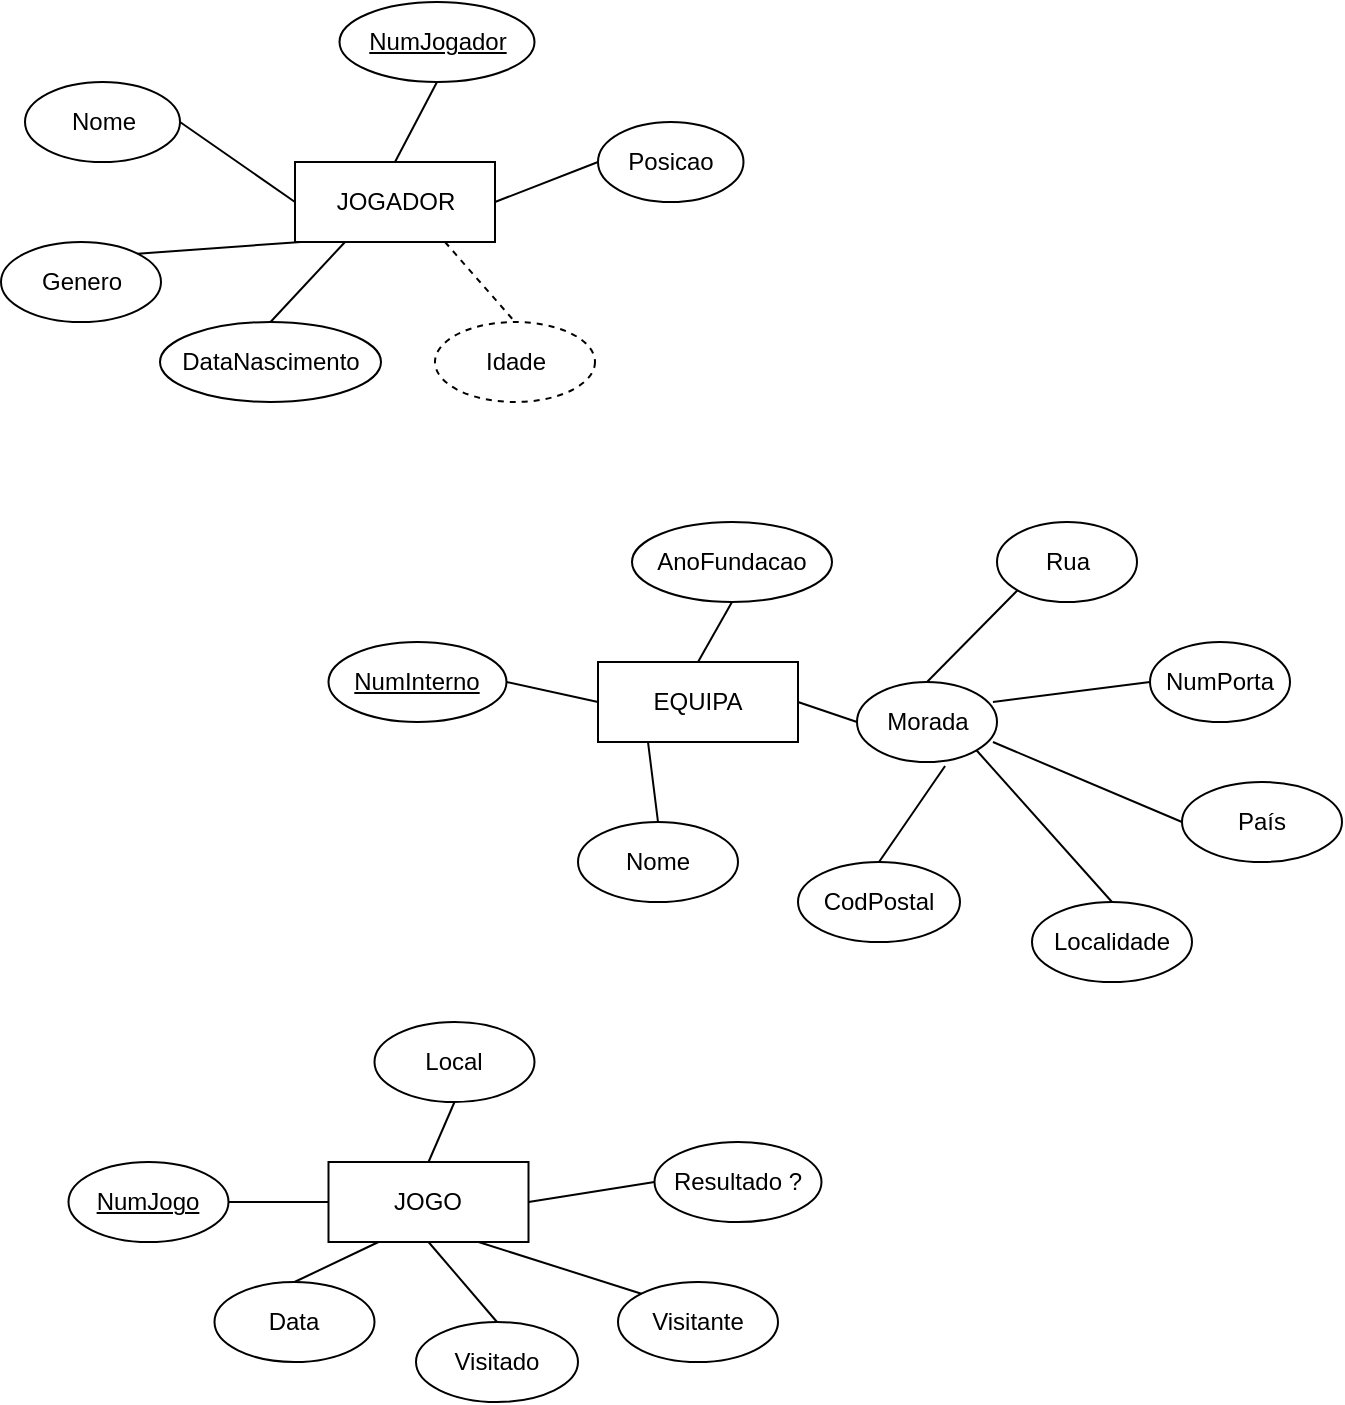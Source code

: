 <mxfile version="24.7.16">
  <diagram name="Página-1" id="kcIxKAWgCtaz62oegx_W">
    <mxGraphModel dx="1194" dy="750" grid="1" gridSize="10" guides="1" tooltips="1" connect="1" arrows="1" fold="1" page="1" pageScale="1" pageWidth="2339" pageHeight="3300" math="0" shadow="0">
      <root>
        <mxCell id="0" />
        <mxCell id="1" parent="0" />
        <mxCell id="7aNGyFdgT1ng_6vokH2H-2" value="EQUIPA" style="whiteSpace=wrap;html=1;align=center;" parent="1" vertex="1">
          <mxGeometry x="1049" y="510" width="100" height="40" as="geometry" />
        </mxCell>
        <mxCell id="7aNGyFdgT1ng_6vokH2H-3" value="NumInterno" style="ellipse;whiteSpace=wrap;html=1;align=center;fontStyle=4;" parent="1" vertex="1">
          <mxGeometry x="914.25" y="500" width="89" height="40" as="geometry" />
        </mxCell>
        <mxCell id="7aNGyFdgT1ng_6vokH2H-4" value="Nome" style="ellipse;whiteSpace=wrap;html=1;align=center;" parent="1" vertex="1">
          <mxGeometry x="1039" y="590" width="80" height="40" as="geometry" />
        </mxCell>
        <mxCell id="7aNGyFdgT1ng_6vokH2H-5" value="" style="endArrow=none;html=1;rounded=0;exitX=0;exitY=0.5;exitDx=0;exitDy=0;entryX=1;entryY=0.5;entryDx=0;entryDy=0;" parent="1" source="7aNGyFdgT1ng_6vokH2H-2" target="7aNGyFdgT1ng_6vokH2H-3" edge="1">
          <mxGeometry relative="1" as="geometry">
            <mxPoint x="1059" y="690" as="sourcePoint" />
            <mxPoint x="1219" y="690" as="targetPoint" />
          </mxGeometry>
        </mxCell>
        <mxCell id="7aNGyFdgT1ng_6vokH2H-6" value="" style="endArrow=none;html=1;rounded=0;entryX=0.5;entryY=0;entryDx=0;entryDy=0;exitX=0.25;exitY=1;exitDx=0;exitDy=0;" parent="1" source="7aNGyFdgT1ng_6vokH2H-2" target="7aNGyFdgT1ng_6vokH2H-4" edge="1">
          <mxGeometry relative="1" as="geometry">
            <mxPoint x="1045" y="530" as="sourcePoint" />
            <mxPoint x="939" y="630" as="targetPoint" />
          </mxGeometry>
        </mxCell>
        <mxCell id="7aNGyFdgT1ng_6vokH2H-7" value="Morada" style="ellipse;whiteSpace=wrap;html=1;align=center;" parent="1" vertex="1">
          <mxGeometry x="1178.5" y="520" width="70" height="40" as="geometry" />
        </mxCell>
        <mxCell id="7aNGyFdgT1ng_6vokH2H-8" value="" style="endArrow=none;html=1;rounded=0;exitX=0;exitY=0.5;exitDx=0;exitDy=0;entryX=1;entryY=0.5;entryDx=0;entryDy=0;" parent="1" source="7aNGyFdgT1ng_6vokH2H-7" target="7aNGyFdgT1ng_6vokH2H-2" edge="1">
          <mxGeometry relative="1" as="geometry">
            <mxPoint x="1361" y="572" as="sourcePoint" />
            <mxPoint x="1287" y="588" as="targetPoint" />
          </mxGeometry>
        </mxCell>
        <mxCell id="7aNGyFdgT1ng_6vokH2H-10" value="" style="endArrow=none;html=1;rounded=0;exitX=0.5;exitY=1;exitDx=0;exitDy=0;entryX=0.5;entryY=0;entryDx=0;entryDy=0;" parent="1" source="CYzNaaDyTAMv3jT5_hoj-39" target="7aNGyFdgT1ng_6vokH2H-2" edge="1">
          <mxGeometry relative="1" as="geometry">
            <mxPoint x="1119" y="480" as="sourcePoint" />
            <mxPoint x="1075" y="590" as="targetPoint" />
          </mxGeometry>
        </mxCell>
        <mxCell id="7aNGyFdgT1ng_6vokH2H-11" value="Rua" style="ellipse;whiteSpace=wrap;html=1;align=center;" parent="1" vertex="1">
          <mxGeometry x="1248.5" y="440" width="70" height="40" as="geometry" />
        </mxCell>
        <mxCell id="7aNGyFdgT1ng_6vokH2H-12" value="NumPorta" style="ellipse;whiteSpace=wrap;html=1;align=center;" parent="1" vertex="1">
          <mxGeometry x="1325" y="500" width="70" height="40" as="geometry" />
        </mxCell>
        <mxCell id="7aNGyFdgT1ng_6vokH2H-13" value="País" style="ellipse;whiteSpace=wrap;html=1;align=center;" parent="1" vertex="1">
          <mxGeometry x="1341" y="570" width="80" height="40" as="geometry" />
        </mxCell>
        <mxCell id="7aNGyFdgT1ng_6vokH2H-14" value="Localidade" style="ellipse;whiteSpace=wrap;html=1;align=center;" parent="1" vertex="1">
          <mxGeometry x="1266" y="630" width="80" height="40" as="geometry" />
        </mxCell>
        <mxCell id="7aNGyFdgT1ng_6vokH2H-15" value="CodPostal" style="ellipse;whiteSpace=wrap;html=1;align=center;" parent="1" vertex="1">
          <mxGeometry x="1149" y="610" width="81" height="40" as="geometry" />
        </mxCell>
        <mxCell id="7aNGyFdgT1ng_6vokH2H-16" value="" style="endArrow=none;html=1;rounded=0;exitX=0;exitY=1;exitDx=0;exitDy=0;entryX=0.5;entryY=0;entryDx=0;entryDy=0;" parent="1" source="7aNGyFdgT1ng_6vokH2H-11" target="7aNGyFdgT1ng_6vokH2H-7" edge="1">
          <mxGeometry relative="1" as="geometry">
            <mxPoint x="1355" y="440" as="sourcePoint" />
            <mxPoint x="1295" y="470" as="targetPoint" />
          </mxGeometry>
        </mxCell>
        <mxCell id="7aNGyFdgT1ng_6vokH2H-17" value="" style="endArrow=none;html=1;rounded=0;exitX=0;exitY=0.5;exitDx=0;exitDy=0;entryX=0.971;entryY=0.25;entryDx=0;entryDy=0;entryPerimeter=0;" parent="1" source="7aNGyFdgT1ng_6vokH2H-12" target="7aNGyFdgT1ng_6vokH2H-7" edge="1">
          <mxGeometry relative="1" as="geometry">
            <mxPoint x="1365" y="450" as="sourcePoint" />
            <mxPoint x="1305" y="480" as="targetPoint" />
          </mxGeometry>
        </mxCell>
        <mxCell id="7aNGyFdgT1ng_6vokH2H-18" value="" style="endArrow=none;html=1;rounded=0;exitX=0;exitY=0.5;exitDx=0;exitDy=0;entryX=0.971;entryY=0.75;entryDx=0;entryDy=0;entryPerimeter=0;" parent="1" source="7aNGyFdgT1ng_6vokH2H-13" target="7aNGyFdgT1ng_6vokH2H-7" edge="1">
          <mxGeometry relative="1" as="geometry">
            <mxPoint x="1375" y="460" as="sourcePoint" />
            <mxPoint x="1269" y="550" as="targetPoint" />
          </mxGeometry>
        </mxCell>
        <mxCell id="7aNGyFdgT1ng_6vokH2H-19" value="" style="endArrow=none;html=1;rounded=0;exitX=0.5;exitY=0;exitDx=0;exitDy=0;entryX=1;entryY=1;entryDx=0;entryDy=0;" parent="1" source="7aNGyFdgT1ng_6vokH2H-14" target="7aNGyFdgT1ng_6vokH2H-7" edge="1">
          <mxGeometry relative="1" as="geometry">
            <mxPoint x="1385" y="470" as="sourcePoint" />
            <mxPoint x="1325" y="500" as="targetPoint" />
          </mxGeometry>
        </mxCell>
        <mxCell id="7aNGyFdgT1ng_6vokH2H-20" value="" style="endArrow=none;html=1;rounded=0;exitX=0.5;exitY=0;exitDx=0;exitDy=0;entryX=0.629;entryY=1.05;entryDx=0;entryDy=0;entryPerimeter=0;" parent="1" source="7aNGyFdgT1ng_6vokH2H-15" target="7aNGyFdgT1ng_6vokH2H-7" edge="1">
          <mxGeometry relative="1" as="geometry">
            <mxPoint x="1395" y="480" as="sourcePoint" />
            <mxPoint x="1335" y="510" as="targetPoint" />
          </mxGeometry>
        </mxCell>
        <mxCell id="CYzNaaDyTAMv3jT5_hoj-20" value="JOGO" style="whiteSpace=wrap;html=1;align=center;" vertex="1" parent="1">
          <mxGeometry x="914.25" y="760" width="100" height="40" as="geometry" />
        </mxCell>
        <mxCell id="CYzNaaDyTAMv3jT5_hoj-21" value="NumJogo" style="ellipse;whiteSpace=wrap;html=1;align=center;fontStyle=4;" vertex="1" parent="1">
          <mxGeometry x="784.25" y="760" width="80" height="40" as="geometry" />
        </mxCell>
        <mxCell id="CYzNaaDyTAMv3jT5_hoj-22" value="Data" style="ellipse;whiteSpace=wrap;html=1;align=center;" vertex="1" parent="1">
          <mxGeometry x="857.25" y="820" width="80" height="40" as="geometry" />
        </mxCell>
        <mxCell id="CYzNaaDyTAMv3jT5_hoj-23" value="" style="endArrow=none;html=1;rounded=0;exitX=0;exitY=0.5;exitDx=0;exitDy=0;entryX=1;entryY=0.5;entryDx=0;entryDy=0;" edge="1" parent="1" source="CYzNaaDyTAMv3jT5_hoj-20" target="CYzNaaDyTAMv3jT5_hoj-21">
          <mxGeometry relative="1" as="geometry">
            <mxPoint x="924.25" y="940" as="sourcePoint" />
            <mxPoint x="1084.25" y="940" as="targetPoint" />
          </mxGeometry>
        </mxCell>
        <mxCell id="CYzNaaDyTAMv3jT5_hoj-24" value="" style="endArrow=none;html=1;rounded=0;entryX=0.5;entryY=0;entryDx=0;entryDy=0;exitX=0.25;exitY=1;exitDx=0;exitDy=0;" edge="1" parent="1" source="CYzNaaDyTAMv3jT5_hoj-20" target="CYzNaaDyTAMv3jT5_hoj-22">
          <mxGeometry relative="1" as="geometry">
            <mxPoint x="910.25" y="780" as="sourcePoint" />
            <mxPoint x="804.25" y="880" as="targetPoint" />
          </mxGeometry>
        </mxCell>
        <mxCell id="CYzNaaDyTAMv3jT5_hoj-25" value="Resultado ?" style="ellipse;whiteSpace=wrap;html=1;align=center;" vertex="1" parent="1">
          <mxGeometry x="1077.25" y="750" width="83.5" height="40" as="geometry" />
        </mxCell>
        <mxCell id="CYzNaaDyTAMv3jT5_hoj-26" value="" style="endArrow=none;html=1;rounded=0;exitX=0;exitY=0.5;exitDx=0;exitDy=0;entryX=1;entryY=0.5;entryDx=0;entryDy=0;" edge="1" parent="1" source="CYzNaaDyTAMv3jT5_hoj-25" target="CYzNaaDyTAMv3jT5_hoj-20">
          <mxGeometry relative="1" as="geometry">
            <mxPoint x="1226.25" y="822" as="sourcePoint" />
            <mxPoint x="1152.25" y="838" as="targetPoint" />
          </mxGeometry>
        </mxCell>
        <mxCell id="CYzNaaDyTAMv3jT5_hoj-28" value="" style="endArrow=none;html=1;rounded=0;exitX=0.5;exitY=1;exitDx=0;exitDy=0;entryX=0.5;entryY=0;entryDx=0;entryDy=0;" edge="1" parent="1" source="CYzNaaDyTAMv3jT5_hoj-75" target="CYzNaaDyTAMv3jT5_hoj-20">
          <mxGeometry relative="1" as="geometry">
            <mxPoint x="984.25" y="730" as="sourcePoint" />
            <mxPoint x="940.25" y="840" as="targetPoint" />
          </mxGeometry>
        </mxCell>
        <mxCell id="CYzNaaDyTAMv3jT5_hoj-32" value="Visitante" style="ellipse;whiteSpace=wrap;html=1;align=center;" vertex="1" parent="1">
          <mxGeometry x="1059" y="820" width="80" height="40" as="geometry" />
        </mxCell>
        <mxCell id="CYzNaaDyTAMv3jT5_hoj-33" value="Visitado" style="ellipse;whiteSpace=wrap;html=1;align=center;" vertex="1" parent="1">
          <mxGeometry x="958" y="840" width="81" height="40" as="geometry" />
        </mxCell>
        <mxCell id="CYzNaaDyTAMv3jT5_hoj-37" value="" style="endArrow=none;html=1;rounded=0;exitX=0;exitY=0;exitDx=0;exitDy=0;entryX=0.75;entryY=1;entryDx=0;entryDy=0;" edge="1" parent="1" source="CYzNaaDyTAMv3jT5_hoj-32" target="CYzNaaDyTAMv3jT5_hoj-20">
          <mxGeometry relative="1" as="geometry">
            <mxPoint x="1250.25" y="720" as="sourcePoint" />
            <mxPoint x="1190.25" y="750" as="targetPoint" />
          </mxGeometry>
        </mxCell>
        <mxCell id="CYzNaaDyTAMv3jT5_hoj-38" value="" style="endArrow=none;html=1;rounded=0;exitX=0.5;exitY=0;exitDx=0;exitDy=0;entryX=0.5;entryY=1;entryDx=0;entryDy=0;" edge="1" parent="1" source="CYzNaaDyTAMv3jT5_hoj-33" target="CYzNaaDyTAMv3jT5_hoj-20">
          <mxGeometry relative="1" as="geometry">
            <mxPoint x="1260.25" y="730" as="sourcePoint" />
            <mxPoint x="1200.25" y="760" as="targetPoint" />
          </mxGeometry>
        </mxCell>
        <mxCell id="CYzNaaDyTAMv3jT5_hoj-39" value="AnoFundacao" style="ellipse;whiteSpace=wrap;html=1;align=center;" vertex="1" parent="1">
          <mxGeometry x="1066" y="440" width="100" height="40" as="geometry" />
        </mxCell>
        <mxCell id="CYzNaaDyTAMv3jT5_hoj-40" value="JOGADOR" style="whiteSpace=wrap;html=1;align=center;" vertex="1" parent="1">
          <mxGeometry x="897.5" y="260" width="100" height="40" as="geometry" />
        </mxCell>
        <mxCell id="CYzNaaDyTAMv3jT5_hoj-41" value="NumJogador" style="ellipse;whiteSpace=wrap;html=1;align=center;fontStyle=4;" vertex="1" parent="1">
          <mxGeometry x="919.75" y="180" width="97.5" height="40" as="geometry" />
        </mxCell>
        <mxCell id="CYzNaaDyTAMv3jT5_hoj-42" value="Nome" style="ellipse;whiteSpace=wrap;html=1;align=center;" vertex="1" parent="1">
          <mxGeometry x="762.5" y="220" width="77.5" height="40" as="geometry" />
        </mxCell>
        <mxCell id="CYzNaaDyTAMv3jT5_hoj-43" value="Genero" style="ellipse;whiteSpace=wrap;html=1;align=center;" vertex="1" parent="1">
          <mxGeometry x="750.5" y="300" width="80" height="40" as="geometry" />
        </mxCell>
        <mxCell id="CYzNaaDyTAMv3jT5_hoj-44" value="DataNascimento" style="ellipse;whiteSpace=wrap;html=1;align=center;" vertex="1" parent="1">
          <mxGeometry x="830" y="340" width="110.5" height="40" as="geometry" />
        </mxCell>
        <mxCell id="CYzNaaDyTAMv3jT5_hoj-45" value="" style="endArrow=none;html=1;rounded=0;exitX=0.5;exitY=0;exitDx=0;exitDy=0;entryX=0.5;entryY=1;entryDx=0;entryDy=0;" edge="1" parent="1" source="CYzNaaDyTAMv3jT5_hoj-40" target="CYzNaaDyTAMv3jT5_hoj-41">
          <mxGeometry relative="1" as="geometry">
            <mxPoint x="907.5" y="440" as="sourcePoint" />
            <mxPoint x="1067.5" y="440" as="targetPoint" />
          </mxGeometry>
        </mxCell>
        <mxCell id="CYzNaaDyTAMv3jT5_hoj-46" value="" style="endArrow=none;html=1;rounded=0;entryX=1;entryY=0.5;entryDx=0;entryDy=0;exitX=0;exitY=0.5;exitDx=0;exitDy=0;" edge="1" parent="1" source="CYzNaaDyTAMv3jT5_hoj-40" target="CYzNaaDyTAMv3jT5_hoj-42">
          <mxGeometry relative="1" as="geometry">
            <mxPoint x="893.5" y="280" as="sourcePoint" />
            <mxPoint x="787.5" y="380" as="targetPoint" />
          </mxGeometry>
        </mxCell>
        <mxCell id="CYzNaaDyTAMv3jT5_hoj-47" value="" style="endArrow=none;html=1;rounded=0;entryX=1;entryY=0;entryDx=0;entryDy=0;" edge="1" parent="1" target="CYzNaaDyTAMv3jT5_hoj-43">
          <mxGeometry relative="1" as="geometry">
            <mxPoint x="900.5" y="300" as="sourcePoint" />
            <mxPoint x="927.5" y="520" as="targetPoint" />
          </mxGeometry>
        </mxCell>
        <mxCell id="CYzNaaDyTAMv3jT5_hoj-48" value="" style="endArrow=none;html=1;rounded=0;exitX=0.25;exitY=1;exitDx=0;exitDy=0;entryX=0.5;entryY=0;entryDx=0;entryDy=0;" edge="1" parent="1" source="CYzNaaDyTAMv3jT5_hoj-40" target="CYzNaaDyTAMv3jT5_hoj-44">
          <mxGeometry relative="1" as="geometry">
            <mxPoint x="977.5" y="320" as="sourcePoint" />
            <mxPoint x="807.5" y="400" as="targetPoint" />
          </mxGeometry>
        </mxCell>
        <mxCell id="CYzNaaDyTAMv3jT5_hoj-49" value="Idade" style="ellipse;whiteSpace=wrap;html=1;align=center;dashed=1;" vertex="1" parent="1">
          <mxGeometry x="967.5" y="340" width="80" height="40" as="geometry" />
        </mxCell>
        <mxCell id="CYzNaaDyTAMv3jT5_hoj-50" value="" style="endArrow=none;html=1;rounded=0;dashed=1;entryX=0.5;entryY=0;entryDx=0;entryDy=0;exitX=0.75;exitY=1;exitDx=0;exitDy=0;jumpSize=6;" edge="1" parent="1" source="CYzNaaDyTAMv3jT5_hoj-40" target="CYzNaaDyTAMv3jT5_hoj-49">
          <mxGeometry relative="1" as="geometry">
            <mxPoint x="1103.5" y="310" as="sourcePoint" />
            <mxPoint x="1263.5" y="310" as="targetPoint" />
            <Array as="points">
              <mxPoint x="990" y="320" />
            </Array>
          </mxGeometry>
        </mxCell>
        <mxCell id="CYzNaaDyTAMv3jT5_hoj-51" value="" style="resizable=0;html=1;whiteSpace=wrap;align=right;verticalAlign=bottom;" connectable="0" vertex="1" parent="CYzNaaDyTAMv3jT5_hoj-50">
          <mxGeometry x="1" relative="1" as="geometry" />
        </mxCell>
        <mxCell id="CYzNaaDyTAMv3jT5_hoj-52" value="Posicao" style="ellipse;whiteSpace=wrap;html=1;align=center;" vertex="1" parent="1">
          <mxGeometry x="1049" y="240" width="72.75" height="40" as="geometry" />
        </mxCell>
        <mxCell id="CYzNaaDyTAMv3jT5_hoj-53" value="" style="endArrow=none;html=1;rounded=0;exitX=0;exitY=0.5;exitDx=0;exitDy=0;entryX=1;entryY=0.5;entryDx=0;entryDy=0;" edge="1" parent="1" source="CYzNaaDyTAMv3jT5_hoj-52" target="CYzNaaDyTAMv3jT5_hoj-40">
          <mxGeometry relative="1" as="geometry">
            <mxPoint x="1209.5" y="322" as="sourcePoint" />
            <mxPoint x="1135.5" y="338" as="targetPoint" />
          </mxGeometry>
        </mxCell>
        <mxCell id="CYzNaaDyTAMv3jT5_hoj-75" value="Local" style="ellipse;whiteSpace=wrap;html=1;align=center;" vertex="1" parent="1">
          <mxGeometry x="937.25" y="690" width="80" height="40" as="geometry" />
        </mxCell>
      </root>
    </mxGraphModel>
  </diagram>
</mxfile>
